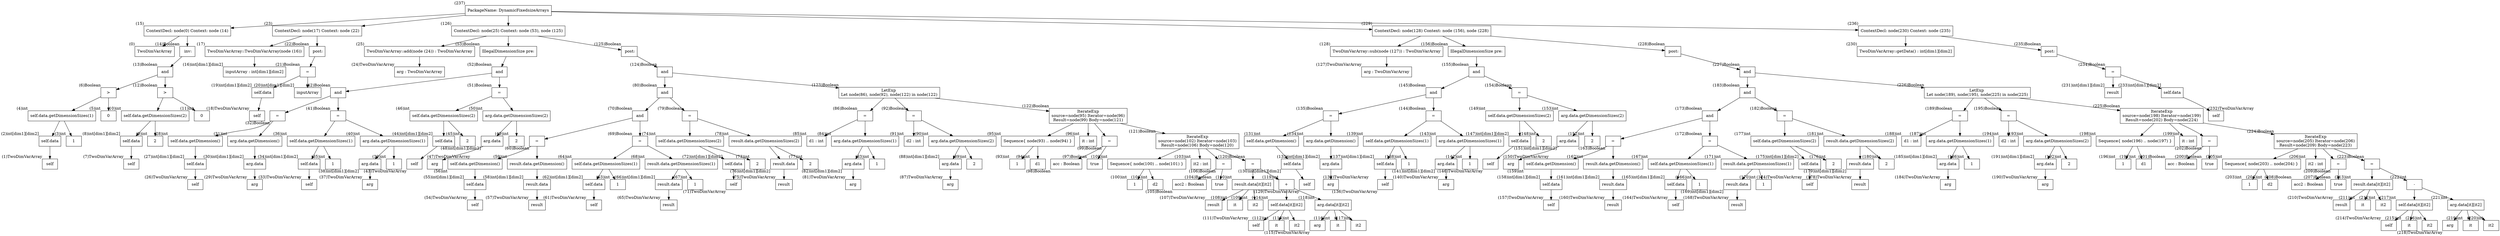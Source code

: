 digraph AST {
  node [shape=box];
  n237 [label="PackageName: DynamicFixedsizeArrays", xlabel="(237)"];
  n237 -> n15;
  n237 -> n23;
  n237 -> n126;
  n237 -> n229;
  n237 -> n236;
  n15 [label="ContextDecl: node(0) Context: node (14)", xlabel="(15)"];
  n15 -> n0;
  n15 -> n14;
  n23 [label="ContextDecl: node(17) Context: node (22)", xlabel="(23)"];
  n23 -> n17;
  n23 -> n22;
  n126 [label="ContextDecl: node(25) Context: node (53), node (125)", xlabel="(126)"];
  n126 -> n25;
  n126 -> n53;
  n126 -> n125;
  n229 [label="ContextDecl: node(128) Context: node (156), node (228)", xlabel="(229)"];
  n229 -> n128;
  n229 -> n156;
  n229 -> n228;
  n236 [label="ContextDecl: node(230) Context: node (235)", xlabel="(236)"];
  n236 -> n230;
  n236 -> n235;
  n0 [label="TwoDimVarArray", xlabel="(0)"];
  n14 [label=" inv:", xlabel="(14)Boolean"];
  n14 -> n13;
  n17 [label="TwoDimVarArray::TwoDimVarArray(node (16))", xlabel="(17)"];
  n17 -> n16;
  n22 [label=" post:", xlabel="(22)Boolean"];
  n22 -> n21;
  n25 [label="TwoDimVarArray::add(node (24)) : TwoDimVarArray", xlabel="(25)"];
  n25 -> n24;
  n53 [label="IllegalDimensionSize pre:", xlabel="(53)Boolean"];
  n53 -> n52;
  n125 [label=" post:", xlabel="(125)Boolean"];
  n125 -> n124;
  n128 [label="TwoDimVarArray::sub(node (127)) : TwoDimVarArray", xlabel="(128)"];
  n128 -> n127;
  n156 [label="IllegalDimensionSize pre:", xlabel="(156)Boolean"];
  n156 -> n155;
  n228 [label=" post:", xlabel="(228)Boolean"];
  n228 -> n227;
  n230 [label="TwoDimVarArray::getData() : int[dim1][dim2]", xlabel="(230)"];
  n235 [label=" post:", xlabel="(235)Boolean"];
  n235 -> n234;
  n13 [label="and", xlabel="(13)Boolean"];
  n13 -> n6;
  n13 -> n12;
  n16 [label="inputArray : int[dim1][dim2]", xlabel="(16)int[dim1][dim2]"];
  n21 [label="=", xlabel="(21)Boolean"];
  n21 -> n19;
  n21 -> n20;
  n24 [label="arg : TwoDimVarArray", xlabel="(24)TwoDimVarArray"];
  n52 [label="and", xlabel="(52)Boolean"];
  n52 -> n42;
  n52 -> n51;
  n124 [label="and", xlabel="(124)Boolean"];
  n124 -> n80;
  n124 -> n123;
  n127 [label="arg : TwoDimVarArray", xlabel="(127)TwoDimVarArray"];
  n155 [label="and", xlabel="(155)Boolean"];
  n155 -> n145;
  n155 -> n154;
  n227 [label="and", xlabel="(227)Boolean"];
  n227 -> n183;
  n227 -> n226;
  n234 [label="=", xlabel="(234)Boolean"];
  n234 -> n231;
  n234 -> n233;
  n6 [label=">", xlabel="(6)Boolean"];
  n6 -> n4;
  n6 -> n5;
  n12 [label=">", xlabel="(12)Boolean"];
  n12 -> n10;
  n12 -> n11;
  n19 [label="self.data", xlabel="(19)int[dim1][dim2]"];
  n19 -> n18;
  n20 [label="inputArray", xlabel="(20)int[dim1][dim2]"];
  n42 [label="and", xlabel="(42)Boolean"];
  n42 -> n32;
  n42 -> n41;
  n51 [label="=", xlabel="(51)Boolean"];
  n51 -> n46;
  n51 -> n50;
  n80 [label="and", xlabel="(80)Boolean"];
  n80 -> n70;
  n80 -> n79;
  n123 [label="LetExp 
Let node(86), node(92), node(122) in node(122)", xlabel="(123)Boolean"];
  n123 -> n86;
  n123 -> n92;
  n123 -> n122;
  n145 [label="and", xlabel="(145)Boolean"];
  n145 -> n135;
  n145 -> n144;
  n154 [label="=", xlabel="(154)Boolean"];
  n154 -> n149;
  n154 -> n153;
  n183 [label="and", xlabel="(183)Boolean"];
  n183 -> n173;
  n183 -> n182;
  n226 [label="LetExp 
Let node(189), node(195), node(225) in node(225)", xlabel="(226)Boolean"];
  n226 -> n189;
  n226 -> n195;
  n226 -> n225;
  n231 [label="result", xlabel="(231)int[dim1][dim2]"];
  n233 [label="self.data", xlabel="(233)int[dim1][dim2]"];
  n233 -> n232;
  n4 [label="self.data.getDimensionSizes(1)", xlabel="(4)int"];
  n4 -> n2;
  n4 -> n3;
  n5 [label="0", xlabel="(5)int"];
  n10 [label="self.data.getDimensionSizes(2)", xlabel="(10)int"];
  n10 -> n8;
  n10 -> n9;
  n11 [label="0", xlabel="(11)int"];
  n18 [label="self", xlabel="(18)TwoDimVarArray"];
  n32 [label="=", xlabel="(32)Boolean"];
  n32 -> n28;
  n32 -> n31;
  n41 [label="=", xlabel="(41)Boolean"];
  n41 -> n36;
  n41 -> n40;
  n46 [label="self.data.getDimensionSizes(2)", xlabel="(46)int"];
  n46 -> n44;
  n46 -> n45;
  n50 [label="arg.data.getDimensionSizes(2)", xlabel="(50)int"];
  n50 -> n48;
  n50 -> n49;
  n70 [label="and", xlabel="(70)Boolean"];
  n70 -> n60;
  n70 -> n69;
  n79 [label="=", xlabel="(79)Boolean"];
  n79 -> n74;
  n79 -> n78;
  n86 [label="=", xlabel="(86)Boolean"];
  n86 -> n85;
  n86 -> n84;
  n92 [label="=", xlabel="(92)Boolean"];
  n92 -> n91;
  n92 -> n90;
  n122 [label="IterateExp
source=node(95) Iterator=node(96)
Result=node(99) Body=node(121)", xlabel="(122)Boolean"];
  n122 -> n95;
  n122 -> n96;
  n122 -> n99;
  n122 -> n121;
  n135 [label="=", xlabel="(135)Boolean"];
  n135 -> n131;
  n135 -> n134;
  n144 [label="=", xlabel="(144)Boolean"];
  n144 -> n139;
  n144 -> n143;
  n149 [label="self.data.getDimensionSizes(2)", xlabel="(149)int"];
  n149 -> n147;
  n149 -> n148;
  n153 [label="arg.data.getDimensionSizes(2)", xlabel="(153)int"];
  n153 -> n151;
  n153 -> n152;
  n173 [label="and", xlabel="(173)Boolean"];
  n173 -> n163;
  n173 -> n172;
  n182 [label="=", xlabel="(182)Boolean"];
  n182 -> n177;
  n182 -> n181;
  n189 [label="=", xlabel="(189)Boolean"];
  n189 -> n188;
  n189 -> n187;
  n195 [label="=", xlabel="(195)Boolean"];
  n195 -> n194;
  n195 -> n193;
  n225 [label="IterateExp
source=node(198) Iterator=node(199)
Result=node(202) Body=node(224)", xlabel="(225)Boolean"];
  n225 -> n198;
  n225 -> n199;
  n225 -> n202;
  n225 -> n224;
  n232 [label="self", xlabel="(232)TwoDimVarArray"];
  n2 [label="self.data", xlabel="(2)int[dim1][dim2]"];
  n2 -> n1;
  n3 [label="1", xlabel="(3)int"];
  n8 [label="self.data", xlabel="(8)int[dim1][dim2]"];
  n8 -> n7;
  n9 [label="2", xlabel="(9)int"];
  n28 [label="self.data.getDimension()", xlabel="(28)int"];
  n28 -> n27;
  n31 [label="arg.data.getDimension()", xlabel="(31)int"];
  n31 -> n30;
  n36 [label="self.data.getDimensionSizes(1)", xlabel="(36)int"];
  n36 -> n34;
  n36 -> n35;
  n40 [label="arg.data.getDimensionSizes(1)", xlabel="(40)int"];
  n40 -> n38;
  n40 -> n39;
  n44 [label="self.data", xlabel="(44)int[dim1][dim2]"];
  n44 -> n43;
  n45 [label="2", xlabel="(45)int"];
  n48 [label="arg.data", xlabel="(48)int[dim1][dim2]"];
  n48 -> n47;
  n49 [label="2", xlabel="(49)int"];
  n60 [label="=", xlabel="(60)Boolean"];
  n60 -> n56;
  n60 -> n59;
  n69 [label="=", xlabel="(69)Boolean"];
  n69 -> n64;
  n69 -> n68;
  n74 [label="self.data.getDimensionSizes(2)", xlabel="(74)int"];
  n74 -> n72;
  n74 -> n73;
  n78 [label="result.data.getDimensionSizes(2)", xlabel="(78)int"];
  n78 -> n76;
  n78 -> n77;
  n85 [label="d1 : int", xlabel="(85)int"];
  n84 [label="arg.data.getDimensionSizes(1)", xlabel="(84)int"];
  n84 -> n82;
  n84 -> n83;
  n91 [label="d2 : int", xlabel="(91)int"];
  n90 [label="arg.data.getDimensionSizes(2)", xlabel="(90)int"];
  n90 -> n88;
  n90 -> n89;
  n95 [label="Sequence{ node(93) .. node(94) }", xlabel="(95)int"];
  n95 -> n93;
  n95 -> n94;
  n96 [label="it : int", xlabel="(96)int"];
  n99 [label="=", xlabel="(99)Boolean"];
  n99 -> n98;
  n99 -> n97;
  n121 [label="IterateExp
source=node(102) Iterator=node(103)
Result=node(106) Body=node(120)", xlabel="(121)Boolean"];
  n121 -> n102;
  n121 -> n103;
  n121 -> n106;
  n121 -> n120;
  n131 [label="self.data.getDimension()", xlabel="(131)int"];
  n131 -> n130;
  n134 [label="arg.data.getDimension()", xlabel="(134)int"];
  n134 -> n133;
  n139 [label="self.data.getDimensionSizes(1)", xlabel="(139)int"];
  n139 -> n137;
  n139 -> n138;
  n143 [label="arg.data.getDimensionSizes(1)", xlabel="(143)int"];
  n143 -> n141;
  n143 -> n142;
  n147 [label="self.data", xlabel="(147)int[dim1][dim2]"];
  n147 -> n146;
  n148 [label="2", xlabel="(148)int"];
  n151 [label="arg.data", xlabel="(151)int[dim1][dim2]"];
  n151 -> n150;
  n152 [label="2", xlabel="(152)int"];
  n163 [label="=", xlabel="(163)Boolean"];
  n163 -> n159;
  n163 -> n162;
  n172 [label="=", xlabel="(172)Boolean"];
  n172 -> n167;
  n172 -> n171;
  n177 [label="self.data.getDimensionSizes(2)", xlabel="(177)int"];
  n177 -> n175;
  n177 -> n176;
  n181 [label="result.data.getDimensionSizes(2)", xlabel="(181)int"];
  n181 -> n179;
  n181 -> n180;
  n188 [label="d1 : int", xlabel="(188)int"];
  n187 [label="arg.data.getDimensionSizes(1)", xlabel="(187)int"];
  n187 -> n185;
  n187 -> n186;
  n194 [label="d2 : int", xlabel="(194)int"];
  n193 [label="arg.data.getDimensionSizes(2)", xlabel="(193)int"];
  n193 -> n191;
  n193 -> n192;
  n198 [label="Sequence{ node(196) .. node(197) }", xlabel="(198)int"];
  n198 -> n196;
  n198 -> n197;
  n199 [label="it : int", xlabel="(199)int"];
  n202 [label="=", xlabel="(202)Boolean"];
  n202 -> n201;
  n202 -> n200;
  n224 [label="IterateExp
source=node(205) Iterator=node(206)
Result=node(209) Body=node(223)", xlabel="(224)Boolean"];
  n224 -> n205;
  n224 -> n206;
  n224 -> n209;
  n224 -> n223;
  n1 [label="self", xlabel="(1)TwoDimVarArray"];
  n7 [label="self", xlabel="(7)TwoDimVarArray"];
  n27 [label="self.data", xlabel="(27)int[dim1][dim2]"];
  n27 -> n26;
  n30 [label="arg.data", xlabel="(30)int[dim1][dim2]"];
  n30 -> n29;
  n34 [label="self.data", xlabel="(34)int[dim1][dim2]"];
  n34 -> n33;
  n35 [label="1", xlabel="(35)int"];
  n38 [label="arg.data", xlabel="(38)int[dim1][dim2]"];
  n38 -> n37;
  n39 [label="1", xlabel="(39)int"];
  n43 [label="self", xlabel="(43)TwoDimVarArray"];
  n47 [label="arg", xlabel="(47)TwoDimVarArray"];
  n56 [label="self.data.getDimension()", xlabel="(56)int"];
  n56 -> n55;
  n59 [label="result.data.getDimension()", xlabel="(59)int"];
  n59 -> n58;
  n64 [label="self.data.getDimensionSizes(1)", xlabel="(64)int"];
  n64 -> n62;
  n64 -> n63;
  n68 [label="result.data.getDimensionSizes(1)", xlabel="(68)int"];
  n68 -> n66;
  n68 -> n67;
  n72 [label="self.data", xlabel="(72)int[dim1][dim2]"];
  n72 -> n71;
  n73 [label="2", xlabel="(73)int"];
  n76 [label="result.data", xlabel="(76)int[dim1][dim2]"];
  n76 -> n75;
  n77 [label="2", xlabel="(77)int"];
  n82 [label="arg.data", xlabel="(82)int[dim1][dim2]"];
  n82 -> n81;
  n83 [label="1", xlabel="(83)int"];
  n88 [label="arg.data", xlabel="(88)int[dim1][dim2]"];
  n88 -> n87;
  n89 [label="2", xlabel="(89)int"];
  n93 [label="1", xlabel="(93)int"];
  n94 [label="d1", xlabel="(94)int"];
  n98 [label="acc : Boolean", xlabel="(98)Boolean"];
  n97 [label="true", xlabel="(97)Boolean"];
  n102 [label="Sequence{ node(100) .. node(101) }", xlabel="(102)int"];
  n102 -> n100;
  n102 -> n101;
  n103 [label="it2 : int", xlabel="(103)int"];
  n106 [label="=", xlabel="(106)Boolean"];
  n106 -> n105;
  n106 -> n104;
  n120 [label="=", xlabel="(120)Boolean"];
  n120 -> n110;
  n120 -> n119;
  n130 [label="self.data", xlabel="(130)int[dim1][dim2]"];
  n130 -> n129;
  n133 [label="arg.data", xlabel="(133)int[dim1][dim2]"];
  n133 -> n132;
  n137 [label="self.data", xlabel="(137)int[dim1][dim2]"];
  n137 -> n136;
  n138 [label="1", xlabel="(138)int"];
  n141 [label="arg.data", xlabel="(141)int[dim1][dim2]"];
  n141 -> n140;
  n142 [label="1", xlabel="(142)int"];
  n146 [label="self", xlabel="(146)TwoDimVarArray"];
  n150 [label="arg", xlabel="(150)TwoDimVarArray"];
  n159 [label="self.data.getDimension()", xlabel="(159)int"];
  n159 -> n158;
  n162 [label="result.data.getDimension()", xlabel="(162)int"];
  n162 -> n161;
  n167 [label="self.data.getDimensionSizes(1)", xlabel="(167)int"];
  n167 -> n165;
  n167 -> n166;
  n171 [label="result.data.getDimensionSizes(1)", xlabel="(171)int"];
  n171 -> n169;
  n171 -> n170;
  n175 [label="self.data", xlabel="(175)int[dim1][dim2]"];
  n175 -> n174;
  n176 [label="2", xlabel="(176)int"];
  n179 [label="result.data", xlabel="(179)int[dim1][dim2]"];
  n179 -> n178;
  n180 [label="2", xlabel="(180)int"];
  n185 [label="arg.data", xlabel="(185)int[dim1][dim2]"];
  n185 -> n184;
  n186 [label="1", xlabel="(186)int"];
  n191 [label="arg.data", xlabel="(191)int[dim1][dim2]"];
  n191 -> n190;
  n192 [label="2", xlabel="(192)int"];
  n196 [label="1", xlabel="(196)int"];
  n197 [label="d1", xlabel="(197)int"];
  n201 [label="acc : Boolean", xlabel="(201)Boolean"];
  n200 [label="true", xlabel="(200)Boolean"];
  n205 [label="Sequence{ node(203) .. node(204) }", xlabel="(205)int"];
  n205 -> n203;
  n205 -> n204;
  n206 [label="it2 : int", xlabel="(206)int"];
  n209 [label="=", xlabel="(209)Boolean"];
  n209 -> n208;
  n209 -> n207;
  n223 [label="=", xlabel="(223)Boolean"];
  n223 -> n213;
  n223 -> n222;
  n26 [label="self", xlabel="(26)TwoDimVarArray"];
  n29 [label="arg", xlabel="(29)TwoDimVarArray"];
  n33 [label="self", xlabel="(33)TwoDimVarArray"];
  n37 [label="arg", xlabel="(37)TwoDimVarArray"];
  n55 [label="self.data", xlabel="(55)int[dim1][dim2]"];
  n55 -> n54;
  n58 [label="result.data", xlabel="(58)int[dim1][dim2]"];
  n58 -> n57;
  n62 [label="self.data", xlabel="(62)int[dim1][dim2]"];
  n62 -> n61;
  n63 [label="1", xlabel="(63)int"];
  n66 [label="result.data", xlabel="(66)int[dim1][dim2]"];
  n66 -> n65;
  n67 [label="1", xlabel="(67)int"];
  n71 [label="self", xlabel="(71)TwoDimVarArray"];
  n75 [label="result", xlabel="(75)TwoDimVarArray"];
  n81 [label="arg", xlabel="(81)TwoDimVarArray"];
  n87 [label="arg", xlabel="(87)TwoDimVarArray"];
  n100 [label="1", xlabel="(100)int"];
  n101 [label="d2", xlabel="(101)int"];
  n105 [label="acc2 : Boolean", xlabel="(105)Boolean"];
  n104 [label="true", xlabel="(104)Boolean"];
  n110 [label="result.data[it][it2]", xlabel="(110)int"];
  n110 -> n107;
  n110 -> n108;
  n110 -> n109;
  n119 [label="+", xlabel="(119)int"];
  n119 -> n114;
  n119 -> n118;
  n129 [label="self", xlabel="(129)TwoDimVarArray"];
  n132 [label="arg", xlabel="(132)TwoDimVarArray"];
  n136 [label="self", xlabel="(136)TwoDimVarArray"];
  n140 [label="arg", xlabel="(140)TwoDimVarArray"];
  n158 [label="self.data", xlabel="(158)int[dim1][dim2]"];
  n158 -> n157;
  n161 [label="result.data", xlabel="(161)int[dim1][dim2]"];
  n161 -> n160;
  n165 [label="self.data", xlabel="(165)int[dim1][dim2]"];
  n165 -> n164;
  n166 [label="1", xlabel="(166)int"];
  n169 [label="result.data", xlabel="(169)int[dim1][dim2]"];
  n169 -> n168;
  n170 [label="1", xlabel="(170)int"];
  n174 [label="self", xlabel="(174)TwoDimVarArray"];
  n178 [label="result", xlabel="(178)TwoDimVarArray"];
  n184 [label="arg", xlabel="(184)TwoDimVarArray"];
  n190 [label="arg", xlabel="(190)TwoDimVarArray"];
  n203 [label="1", xlabel="(203)int"];
  n204 [label="d2", xlabel="(204)int"];
  n208 [label="acc2 : Boolean", xlabel="(208)Boolean"];
  n207 [label="true", xlabel="(207)Boolean"];
  n213 [label="result.data[it][it2]", xlabel="(213)int"];
  n213 -> n210;
  n213 -> n211;
  n213 -> n212;
  n222 [label="-", xlabel="(222)int"];
  n222 -> n217;
  n222 -> n221;
  n54 [label="self", xlabel="(54)TwoDimVarArray"];
  n57 [label="result", xlabel="(57)TwoDimVarArray"];
  n61 [label="self", xlabel="(61)TwoDimVarArray"];
  n65 [label="result", xlabel="(65)TwoDimVarArray"];
  n107 [label="result", xlabel="(107)TwoDimVarArray"];
  n108 [label="it", xlabel="(108)int"];
  n109 [label="it2", xlabel="(109)int"];
  n114 [label="self.data[it][it2]", xlabel="(114)int"];
  n114 -> n111;
  n114 -> n112;
  n114 -> n113;
  n118 [label="arg.data[it][it2]", xlabel="(118)int"];
  n118 -> n115;
  n118 -> n116;
  n118 -> n117;
  n157 [label="self", xlabel="(157)TwoDimVarArray"];
  n160 [label="result", xlabel="(160)TwoDimVarArray"];
  n164 [label="self", xlabel="(164)TwoDimVarArray"];
  n168 [label="result", xlabel="(168)TwoDimVarArray"];
  n210 [label="result", xlabel="(210)TwoDimVarArray"];
  n211 [label="it", xlabel="(211)int"];
  n212 [label="it2", xlabel="(212)int"];
  n217 [label="self.data[it][it2]", xlabel="(217)int"];
  n217 -> n214;
  n217 -> n215;
  n217 -> n216;
  n221 [label="arg.data[it][it2]", xlabel="(221)int"];
  n221 -> n218;
  n221 -> n219;
  n221 -> n220;
  n111 [label="self", xlabel="(111)TwoDimVarArray"];
  n112 [label="it", xlabel="(112)int"];
  n113 [label="it2", xlabel="(113)int"];
  n115 [label="arg", xlabel="(115)TwoDimVarArray"];
  n116 [label="it", xlabel="(116)int"];
  n117 [label="it2", xlabel="(117)int"];
  n214 [label="self", xlabel="(214)TwoDimVarArray"];
  n215 [label="it", xlabel="(215)int"];
  n216 [label="it2", xlabel="(216)int"];
  n218 [label="arg", xlabel="(218)TwoDimVarArray"];
  n219 [label="it", xlabel="(219)int"];
  n220 [label="it2", xlabel="(220)int"];
}
